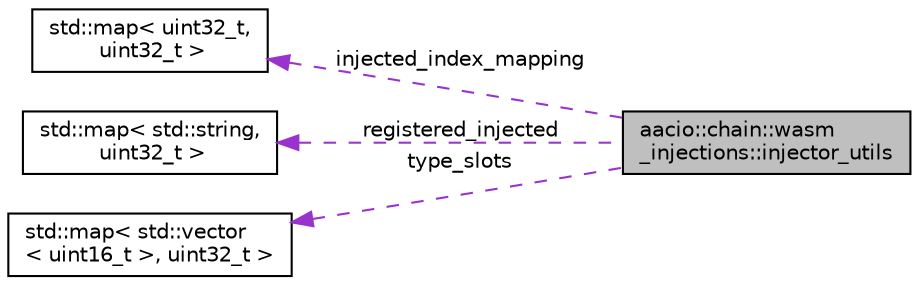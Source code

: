 digraph "aacio::chain::wasm_injections::injector_utils"
{
  edge [fontname="Helvetica",fontsize="10",labelfontname="Helvetica",labelfontsize="10"];
  node [fontname="Helvetica",fontsize="10",shape=record];
  rankdir="LR";
  Node1 [label="aacio::chain::wasm\l_injections::injector_utils",height=0.2,width=0.4,color="black", fillcolor="grey75", style="filled", fontcolor="black"];
  Node2 -> Node1 [dir="back",color="darkorchid3",fontsize="10",style="dashed",label=" injected_index_mapping" ,fontname="Helvetica"];
  Node2 [label="std::map\< uint32_t,\l uint32_t \>",height=0.2,width=0.4,color="black", fillcolor="white", style="filled",URL="$classstd_1_1map.html"];
  Node3 -> Node1 [dir="back",color="darkorchid3",fontsize="10",style="dashed",label=" registered_injected" ,fontname="Helvetica"];
  Node3 [label="std::map\< std::string,\l uint32_t \>",height=0.2,width=0.4,color="black", fillcolor="white", style="filled",URL="$classstd_1_1map.html"];
  Node4 -> Node1 [dir="back",color="darkorchid3",fontsize="10",style="dashed",label=" type_slots" ,fontname="Helvetica"];
  Node4 [label="std::map\< std::vector\l\< uint16_t \>, uint32_t \>",height=0.2,width=0.4,color="black", fillcolor="white", style="filled",URL="$classstd_1_1map.html"];
}
